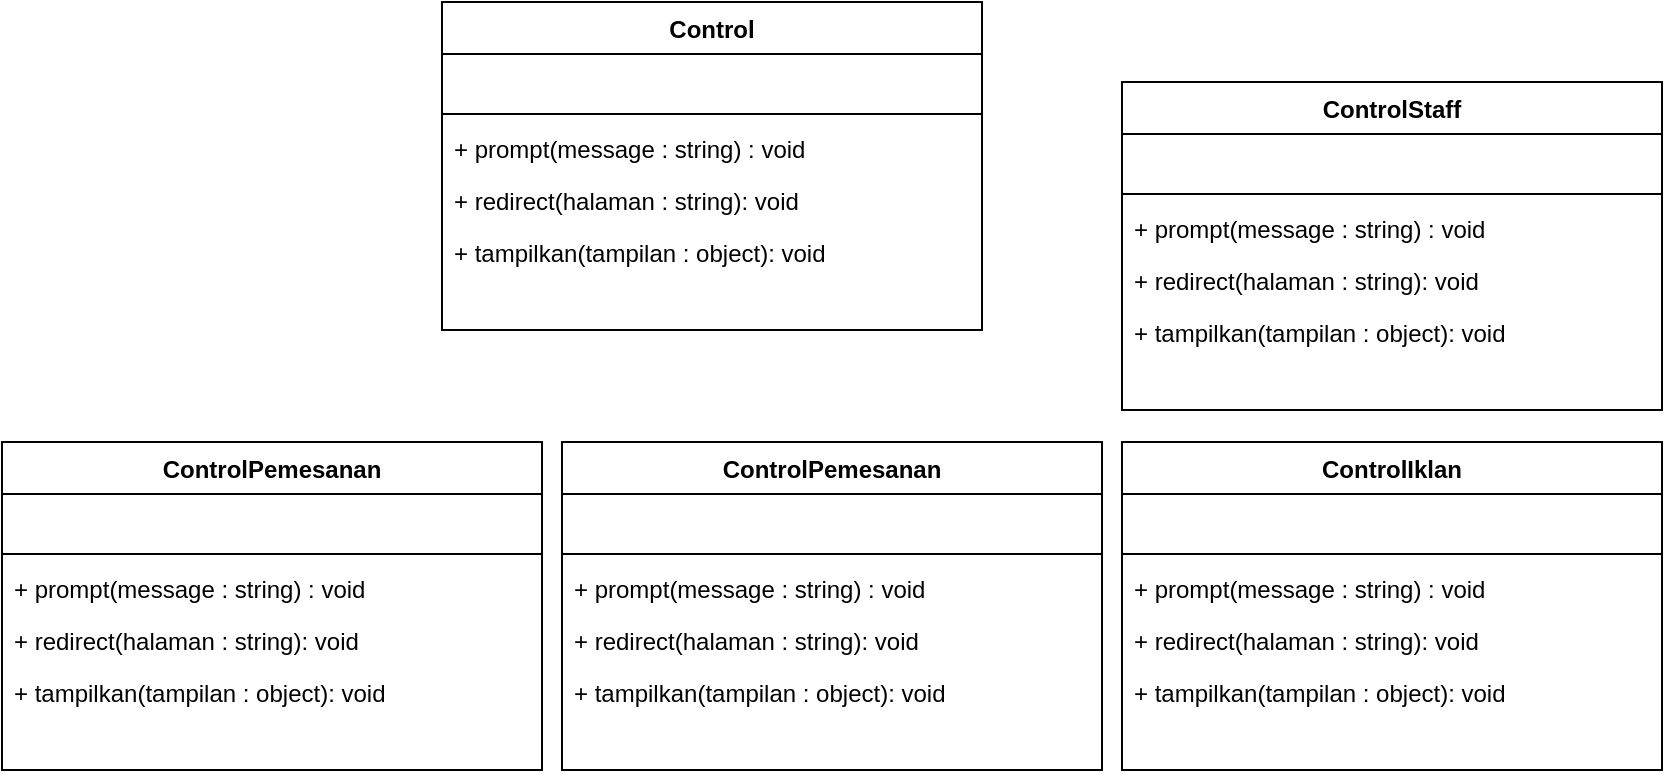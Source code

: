 <mxfile version="17.4.6" type="github">
  <diagram id="C5RBs43oDa-KdzZeNtuy" name="Page-1">
    <mxGraphModel dx="486" dy="766" grid="1" gridSize="10" guides="1" tooltips="1" connect="1" arrows="1" fold="1" page="1" pageScale="1" pageWidth="827" pageHeight="1169" math="0" shadow="0">
      <root>
        <mxCell id="WIyWlLk6GJQsqaUBKTNV-0" />
        <mxCell id="WIyWlLk6GJQsqaUBKTNV-1" parent="WIyWlLk6GJQsqaUBKTNV-0" />
        <mxCell id="x0YhDLP1ZHI2EDHH2jUz-0" value="Control" style="swimlane;fontStyle=1;align=center;verticalAlign=top;childLayout=stackLayout;horizontal=1;startSize=26;horizontalStack=0;resizeParent=1;resizeLast=0;collapsible=1;marginBottom=0;rounded=0;shadow=0;strokeWidth=1;" vertex="1" parent="WIyWlLk6GJQsqaUBKTNV-1">
          <mxGeometry x="540" y="210" width="270" height="164" as="geometry">
            <mxRectangle x="340" y="380" width="170" height="26" as="alternateBounds" />
          </mxGeometry>
        </mxCell>
        <mxCell id="x0YhDLP1ZHI2EDHH2jUz-1" value=" " style="text;align=left;verticalAlign=top;spacingLeft=4;spacingRight=4;overflow=hidden;rotatable=0;points=[[0,0.5],[1,0.5]];portConstraint=eastwest;" vertex="1" parent="x0YhDLP1ZHI2EDHH2jUz-0">
          <mxGeometry y="26" width="270" height="26" as="geometry" />
        </mxCell>
        <mxCell id="x0YhDLP1ZHI2EDHH2jUz-2" value="" style="line;html=1;strokeWidth=1;align=left;verticalAlign=middle;spacingTop=-1;spacingLeft=3;spacingRight=3;rotatable=0;labelPosition=right;points=[];portConstraint=eastwest;" vertex="1" parent="x0YhDLP1ZHI2EDHH2jUz-0">
          <mxGeometry y="52" width="270" height="8" as="geometry" />
        </mxCell>
        <mxCell id="x0YhDLP1ZHI2EDHH2jUz-3" value="+ prompt(message : string) : void" style="text;align=left;verticalAlign=top;spacingLeft=4;spacingRight=4;overflow=hidden;rotatable=0;points=[[0,0.5],[1,0.5]];portConstraint=eastwest;" vertex="1" parent="x0YhDLP1ZHI2EDHH2jUz-0">
          <mxGeometry y="60" width="270" height="26" as="geometry" />
        </mxCell>
        <mxCell id="x0YhDLP1ZHI2EDHH2jUz-4" value="+ redirect(halaman : string): void" style="text;align=left;verticalAlign=top;spacingLeft=4;spacingRight=4;overflow=hidden;rotatable=0;points=[[0,0.5],[1,0.5]];portConstraint=eastwest;" vertex="1" parent="x0YhDLP1ZHI2EDHH2jUz-0">
          <mxGeometry y="86" width="270" height="26" as="geometry" />
        </mxCell>
        <mxCell id="x0YhDLP1ZHI2EDHH2jUz-5" value="+ tampilkan(tampilan : object): void" style="text;align=left;verticalAlign=top;spacingLeft=4;spacingRight=4;overflow=hidden;rotatable=0;points=[[0,0.5],[1,0.5]];portConstraint=eastwest;" vertex="1" parent="x0YhDLP1ZHI2EDHH2jUz-0">
          <mxGeometry y="112" width="270" height="26" as="geometry" />
        </mxCell>
        <mxCell id="x0YhDLP1ZHI2EDHH2jUz-7" value="ControlPemesanan" style="swimlane;fontStyle=1;align=center;verticalAlign=top;childLayout=stackLayout;horizontal=1;startSize=26;horizontalStack=0;resizeParent=1;resizeLast=0;collapsible=1;marginBottom=0;rounded=0;shadow=0;strokeWidth=1;" vertex="1" parent="WIyWlLk6GJQsqaUBKTNV-1">
          <mxGeometry x="320" y="430" width="270" height="164" as="geometry">
            <mxRectangle x="340" y="380" width="170" height="26" as="alternateBounds" />
          </mxGeometry>
        </mxCell>
        <mxCell id="x0YhDLP1ZHI2EDHH2jUz-8" value=" " style="text;align=left;verticalAlign=top;spacingLeft=4;spacingRight=4;overflow=hidden;rotatable=0;points=[[0,0.5],[1,0.5]];portConstraint=eastwest;" vertex="1" parent="x0YhDLP1ZHI2EDHH2jUz-7">
          <mxGeometry y="26" width="270" height="26" as="geometry" />
        </mxCell>
        <mxCell id="x0YhDLP1ZHI2EDHH2jUz-9" value="" style="line;html=1;strokeWidth=1;align=left;verticalAlign=middle;spacingTop=-1;spacingLeft=3;spacingRight=3;rotatable=0;labelPosition=right;points=[];portConstraint=eastwest;" vertex="1" parent="x0YhDLP1ZHI2EDHH2jUz-7">
          <mxGeometry y="52" width="270" height="8" as="geometry" />
        </mxCell>
        <mxCell id="x0YhDLP1ZHI2EDHH2jUz-10" value="+ prompt(message : string) : void" style="text;align=left;verticalAlign=top;spacingLeft=4;spacingRight=4;overflow=hidden;rotatable=0;points=[[0,0.5],[1,0.5]];portConstraint=eastwest;" vertex="1" parent="x0YhDLP1ZHI2EDHH2jUz-7">
          <mxGeometry y="60" width="270" height="26" as="geometry" />
        </mxCell>
        <mxCell id="x0YhDLP1ZHI2EDHH2jUz-11" value="+ redirect(halaman : string): void" style="text;align=left;verticalAlign=top;spacingLeft=4;spacingRight=4;overflow=hidden;rotatable=0;points=[[0,0.5],[1,0.5]];portConstraint=eastwest;" vertex="1" parent="x0YhDLP1ZHI2EDHH2jUz-7">
          <mxGeometry y="86" width="270" height="26" as="geometry" />
        </mxCell>
        <mxCell id="x0YhDLP1ZHI2EDHH2jUz-12" value="+ tampilkan(tampilan : object): void" style="text;align=left;verticalAlign=top;spacingLeft=4;spacingRight=4;overflow=hidden;rotatable=0;points=[[0,0.5],[1,0.5]];portConstraint=eastwest;" vertex="1" parent="x0YhDLP1ZHI2EDHH2jUz-7">
          <mxGeometry y="112" width="270" height="26" as="geometry" />
        </mxCell>
        <mxCell id="x0YhDLP1ZHI2EDHH2jUz-13" value="ControlPemesanan" style="swimlane;fontStyle=1;align=center;verticalAlign=top;childLayout=stackLayout;horizontal=1;startSize=26;horizontalStack=0;resizeParent=1;resizeLast=0;collapsible=1;marginBottom=0;rounded=0;shadow=0;strokeWidth=1;" vertex="1" parent="WIyWlLk6GJQsqaUBKTNV-1">
          <mxGeometry x="600" y="430" width="270" height="164" as="geometry">
            <mxRectangle x="340" y="380" width="170" height="26" as="alternateBounds" />
          </mxGeometry>
        </mxCell>
        <mxCell id="x0YhDLP1ZHI2EDHH2jUz-14" value=" " style="text;align=left;verticalAlign=top;spacingLeft=4;spacingRight=4;overflow=hidden;rotatable=0;points=[[0,0.5],[1,0.5]];portConstraint=eastwest;" vertex="1" parent="x0YhDLP1ZHI2EDHH2jUz-13">
          <mxGeometry y="26" width="270" height="26" as="geometry" />
        </mxCell>
        <mxCell id="x0YhDLP1ZHI2EDHH2jUz-15" value="" style="line;html=1;strokeWidth=1;align=left;verticalAlign=middle;spacingTop=-1;spacingLeft=3;spacingRight=3;rotatable=0;labelPosition=right;points=[];portConstraint=eastwest;" vertex="1" parent="x0YhDLP1ZHI2EDHH2jUz-13">
          <mxGeometry y="52" width="270" height="8" as="geometry" />
        </mxCell>
        <mxCell id="x0YhDLP1ZHI2EDHH2jUz-16" value="+ prompt(message : string) : void" style="text;align=left;verticalAlign=top;spacingLeft=4;spacingRight=4;overflow=hidden;rotatable=0;points=[[0,0.5],[1,0.5]];portConstraint=eastwest;" vertex="1" parent="x0YhDLP1ZHI2EDHH2jUz-13">
          <mxGeometry y="60" width="270" height="26" as="geometry" />
        </mxCell>
        <mxCell id="x0YhDLP1ZHI2EDHH2jUz-17" value="+ redirect(halaman : string): void" style="text;align=left;verticalAlign=top;spacingLeft=4;spacingRight=4;overflow=hidden;rotatable=0;points=[[0,0.5],[1,0.5]];portConstraint=eastwest;" vertex="1" parent="x0YhDLP1ZHI2EDHH2jUz-13">
          <mxGeometry y="86" width="270" height="26" as="geometry" />
        </mxCell>
        <mxCell id="x0YhDLP1ZHI2EDHH2jUz-18" value="+ tampilkan(tampilan : object): void" style="text;align=left;verticalAlign=top;spacingLeft=4;spacingRight=4;overflow=hidden;rotatable=0;points=[[0,0.5],[1,0.5]];portConstraint=eastwest;" vertex="1" parent="x0YhDLP1ZHI2EDHH2jUz-13">
          <mxGeometry y="112" width="270" height="26" as="geometry" />
        </mxCell>
        <mxCell id="x0YhDLP1ZHI2EDHH2jUz-19" value="ControlIklan" style="swimlane;fontStyle=1;align=center;verticalAlign=top;childLayout=stackLayout;horizontal=1;startSize=26;horizontalStack=0;resizeParent=1;resizeLast=0;collapsible=1;marginBottom=0;rounded=0;shadow=0;strokeWidth=1;" vertex="1" parent="WIyWlLk6GJQsqaUBKTNV-1">
          <mxGeometry x="880" y="430" width="270" height="164" as="geometry">
            <mxRectangle x="340" y="380" width="170" height="26" as="alternateBounds" />
          </mxGeometry>
        </mxCell>
        <mxCell id="x0YhDLP1ZHI2EDHH2jUz-20" value=" " style="text;align=left;verticalAlign=top;spacingLeft=4;spacingRight=4;overflow=hidden;rotatable=0;points=[[0,0.5],[1,0.5]];portConstraint=eastwest;" vertex="1" parent="x0YhDLP1ZHI2EDHH2jUz-19">
          <mxGeometry y="26" width="270" height="26" as="geometry" />
        </mxCell>
        <mxCell id="x0YhDLP1ZHI2EDHH2jUz-21" value="" style="line;html=1;strokeWidth=1;align=left;verticalAlign=middle;spacingTop=-1;spacingLeft=3;spacingRight=3;rotatable=0;labelPosition=right;points=[];portConstraint=eastwest;" vertex="1" parent="x0YhDLP1ZHI2EDHH2jUz-19">
          <mxGeometry y="52" width="270" height="8" as="geometry" />
        </mxCell>
        <mxCell id="x0YhDLP1ZHI2EDHH2jUz-22" value="+ prompt(message : string) : void" style="text;align=left;verticalAlign=top;spacingLeft=4;spacingRight=4;overflow=hidden;rotatable=0;points=[[0,0.5],[1,0.5]];portConstraint=eastwest;" vertex="1" parent="x0YhDLP1ZHI2EDHH2jUz-19">
          <mxGeometry y="60" width="270" height="26" as="geometry" />
        </mxCell>
        <mxCell id="x0YhDLP1ZHI2EDHH2jUz-23" value="+ redirect(halaman : string): void" style="text;align=left;verticalAlign=top;spacingLeft=4;spacingRight=4;overflow=hidden;rotatable=0;points=[[0,0.5],[1,0.5]];portConstraint=eastwest;" vertex="1" parent="x0YhDLP1ZHI2EDHH2jUz-19">
          <mxGeometry y="86" width="270" height="26" as="geometry" />
        </mxCell>
        <mxCell id="x0YhDLP1ZHI2EDHH2jUz-24" value="+ tampilkan(tampilan : object): void" style="text;align=left;verticalAlign=top;spacingLeft=4;spacingRight=4;overflow=hidden;rotatable=0;points=[[0,0.5],[1,0.5]];portConstraint=eastwest;" vertex="1" parent="x0YhDLP1ZHI2EDHH2jUz-19">
          <mxGeometry y="112" width="270" height="26" as="geometry" />
        </mxCell>
        <mxCell id="x0YhDLP1ZHI2EDHH2jUz-25" value="ControlStaff" style="swimlane;fontStyle=1;align=center;verticalAlign=top;childLayout=stackLayout;horizontal=1;startSize=26;horizontalStack=0;resizeParent=1;resizeLast=0;collapsible=1;marginBottom=0;rounded=0;shadow=0;strokeWidth=1;" vertex="1" parent="WIyWlLk6GJQsqaUBKTNV-1">
          <mxGeometry x="880" y="250" width="270" height="164" as="geometry">
            <mxRectangle x="340" y="380" width="170" height="26" as="alternateBounds" />
          </mxGeometry>
        </mxCell>
        <mxCell id="x0YhDLP1ZHI2EDHH2jUz-26" value=" " style="text;align=left;verticalAlign=top;spacingLeft=4;spacingRight=4;overflow=hidden;rotatable=0;points=[[0,0.5],[1,0.5]];portConstraint=eastwest;" vertex="1" parent="x0YhDLP1ZHI2EDHH2jUz-25">
          <mxGeometry y="26" width="270" height="26" as="geometry" />
        </mxCell>
        <mxCell id="x0YhDLP1ZHI2EDHH2jUz-27" value="" style="line;html=1;strokeWidth=1;align=left;verticalAlign=middle;spacingTop=-1;spacingLeft=3;spacingRight=3;rotatable=0;labelPosition=right;points=[];portConstraint=eastwest;" vertex="1" parent="x0YhDLP1ZHI2EDHH2jUz-25">
          <mxGeometry y="52" width="270" height="8" as="geometry" />
        </mxCell>
        <mxCell id="x0YhDLP1ZHI2EDHH2jUz-28" value="+ prompt(message : string) : void" style="text;align=left;verticalAlign=top;spacingLeft=4;spacingRight=4;overflow=hidden;rotatable=0;points=[[0,0.5],[1,0.5]];portConstraint=eastwest;" vertex="1" parent="x0YhDLP1ZHI2EDHH2jUz-25">
          <mxGeometry y="60" width="270" height="26" as="geometry" />
        </mxCell>
        <mxCell id="x0YhDLP1ZHI2EDHH2jUz-29" value="+ redirect(halaman : string): void" style="text;align=left;verticalAlign=top;spacingLeft=4;spacingRight=4;overflow=hidden;rotatable=0;points=[[0,0.5],[1,0.5]];portConstraint=eastwest;" vertex="1" parent="x0YhDLP1ZHI2EDHH2jUz-25">
          <mxGeometry y="86" width="270" height="26" as="geometry" />
        </mxCell>
        <mxCell id="x0YhDLP1ZHI2EDHH2jUz-30" value="+ tampilkan(tampilan : object): void" style="text;align=left;verticalAlign=top;spacingLeft=4;spacingRight=4;overflow=hidden;rotatable=0;points=[[0,0.5],[1,0.5]];portConstraint=eastwest;" vertex="1" parent="x0YhDLP1ZHI2EDHH2jUz-25">
          <mxGeometry y="112" width="270" height="26" as="geometry" />
        </mxCell>
      </root>
    </mxGraphModel>
  </diagram>
</mxfile>
